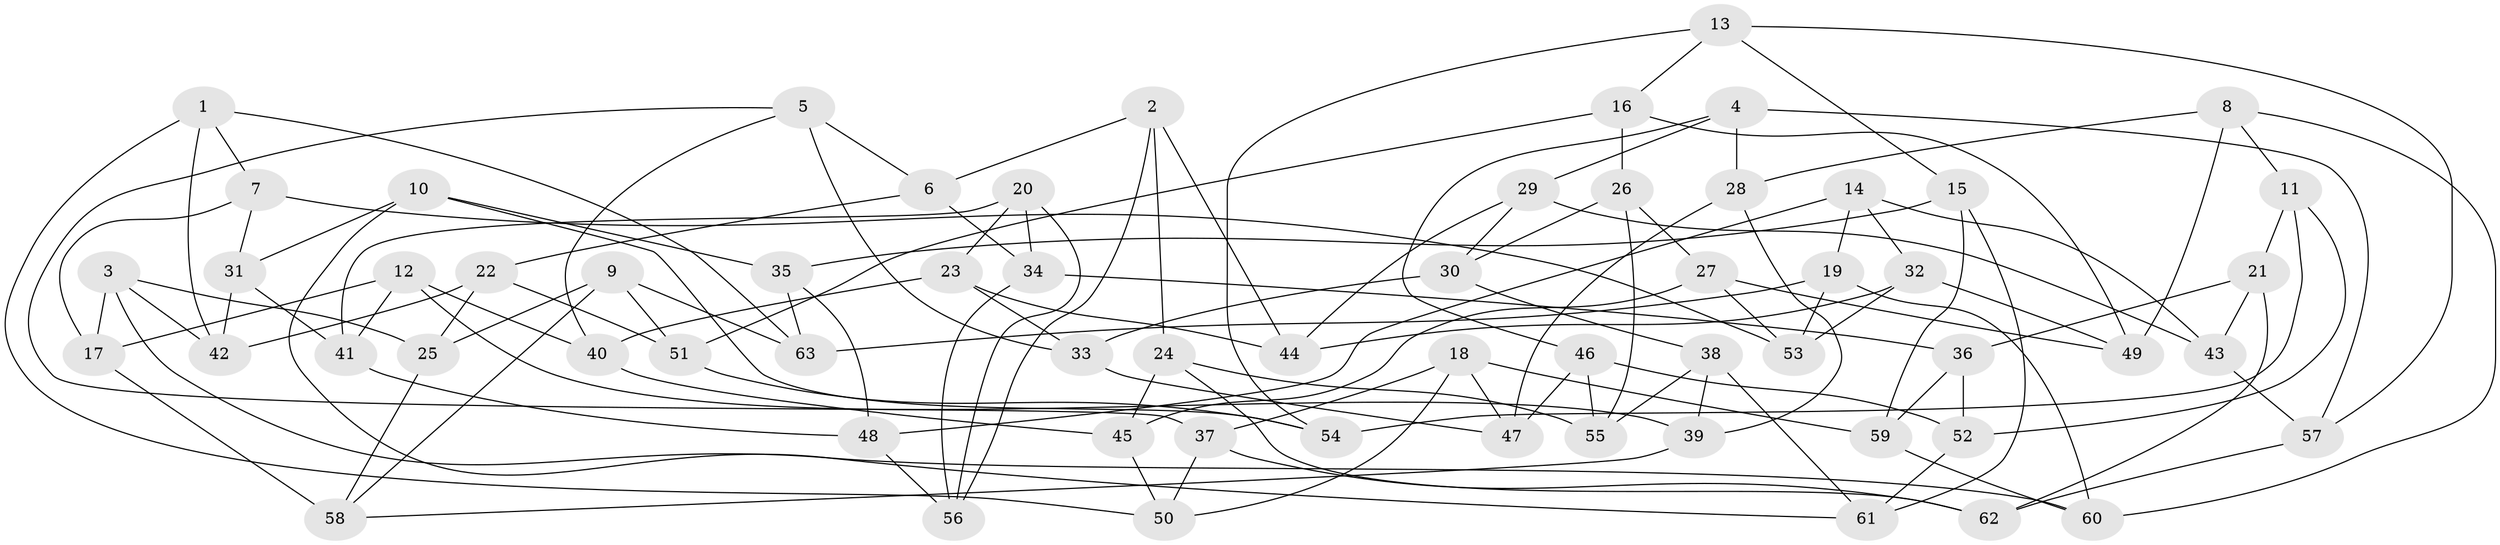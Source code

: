 // coarse degree distribution, {8: 0.022222222222222223, 11: 0.022222222222222223, 3: 0.1111111111111111, 7: 0.022222222222222223, 4: 0.7777777777777778, 6: 0.022222222222222223, 9: 0.022222222222222223}
// Generated by graph-tools (version 1.1) at 2025/53/03/04/25 22:53:58]
// undirected, 63 vertices, 126 edges
graph export_dot {
  node [color=gray90,style=filled];
  1;
  2;
  3;
  4;
  5;
  6;
  7;
  8;
  9;
  10;
  11;
  12;
  13;
  14;
  15;
  16;
  17;
  18;
  19;
  20;
  21;
  22;
  23;
  24;
  25;
  26;
  27;
  28;
  29;
  30;
  31;
  32;
  33;
  34;
  35;
  36;
  37;
  38;
  39;
  40;
  41;
  42;
  43;
  44;
  45;
  46;
  47;
  48;
  49;
  50;
  51;
  52;
  53;
  54;
  55;
  56;
  57;
  58;
  59;
  60;
  61;
  62;
  63;
  1 -- 7;
  1 -- 42;
  1 -- 50;
  1 -- 63;
  2 -- 44;
  2 -- 56;
  2 -- 24;
  2 -- 6;
  3 -- 17;
  3 -- 25;
  3 -- 60;
  3 -- 42;
  4 -- 57;
  4 -- 29;
  4 -- 46;
  4 -- 28;
  5 -- 40;
  5 -- 6;
  5 -- 37;
  5 -- 33;
  6 -- 34;
  6 -- 22;
  7 -- 53;
  7 -- 31;
  7 -- 17;
  8 -- 11;
  8 -- 60;
  8 -- 49;
  8 -- 28;
  9 -- 51;
  9 -- 63;
  9 -- 25;
  9 -- 58;
  10 -- 54;
  10 -- 31;
  10 -- 35;
  10 -- 61;
  11 -- 52;
  11 -- 21;
  11 -- 54;
  12 -- 39;
  12 -- 40;
  12 -- 41;
  12 -- 17;
  13 -- 57;
  13 -- 54;
  13 -- 15;
  13 -- 16;
  14 -- 19;
  14 -- 48;
  14 -- 32;
  14 -- 43;
  15 -- 35;
  15 -- 61;
  15 -- 59;
  16 -- 49;
  16 -- 51;
  16 -- 26;
  17 -- 58;
  18 -- 59;
  18 -- 50;
  18 -- 47;
  18 -- 37;
  19 -- 53;
  19 -- 60;
  19 -- 63;
  20 -- 41;
  20 -- 23;
  20 -- 56;
  20 -- 34;
  21 -- 36;
  21 -- 62;
  21 -- 43;
  22 -- 51;
  22 -- 42;
  22 -- 25;
  23 -- 33;
  23 -- 44;
  23 -- 40;
  24 -- 45;
  24 -- 55;
  24 -- 62;
  25 -- 58;
  26 -- 55;
  26 -- 30;
  26 -- 27;
  27 -- 53;
  27 -- 45;
  27 -- 49;
  28 -- 39;
  28 -- 47;
  29 -- 44;
  29 -- 43;
  29 -- 30;
  30 -- 33;
  30 -- 38;
  31 -- 42;
  31 -- 41;
  32 -- 53;
  32 -- 44;
  32 -- 49;
  33 -- 47;
  34 -- 56;
  34 -- 36;
  35 -- 63;
  35 -- 48;
  36 -- 59;
  36 -- 52;
  37 -- 50;
  37 -- 62;
  38 -- 39;
  38 -- 55;
  38 -- 61;
  39 -- 58;
  40 -- 45;
  41 -- 48;
  43 -- 57;
  45 -- 50;
  46 -- 55;
  46 -- 52;
  46 -- 47;
  48 -- 56;
  51 -- 54;
  52 -- 61;
  57 -- 62;
  59 -- 60;
}
